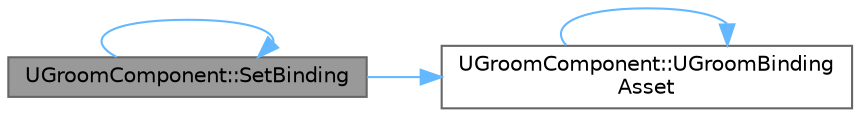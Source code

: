 digraph "UGroomComponent::SetBinding"
{
 // INTERACTIVE_SVG=YES
 // LATEX_PDF_SIZE
  bgcolor="transparent";
  edge [fontname=Helvetica,fontsize=10,labelfontname=Helvetica,labelfontsize=10];
  node [fontname=Helvetica,fontsize=10,shape=box,height=0.2,width=0.4];
  rankdir="LR";
  Node1 [id="Node000001",label="UGroomComponent::SetBinding",height=0.2,width=0.4,color="gray40", fillcolor="grey60", style="filled", fontcolor="black",tooltip=" "];
  Node1 -> Node1 [id="edge1_Node000001_Node000001",color="steelblue1",style="solid",tooltip=" "];
  Node1 -> Node2 [id="edge2_Node000001_Node000002",color="steelblue1",style="solid",tooltip=" "];
  Node2 [id="Node000002",label="UGroomComponent::UGroomBinding\lAsset",height=0.2,width=0.4,color="grey40", fillcolor="white", style="filled",URL="$dc/d9a/classUGroomComponent.html#a2e7ee2ab225f734dd008cd2aa8ef22d0",tooltip=" "];
  Node2 -> Node2 [id="edge3_Node000002_Node000002",color="steelblue1",style="solid",tooltip=" "];
}
